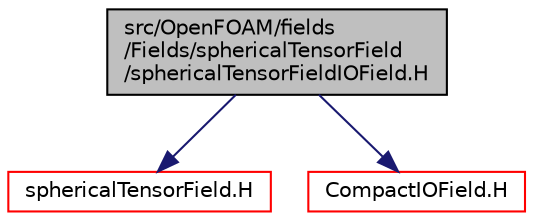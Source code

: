 digraph "src/OpenFOAM/fields/Fields/sphericalTensorField/sphericalTensorFieldIOField.H"
{
  bgcolor="transparent";
  edge [fontname="Helvetica",fontsize="10",labelfontname="Helvetica",labelfontsize="10"];
  node [fontname="Helvetica",fontsize="10",shape=record];
  Node0 [label="src/OpenFOAM/fields\l/Fields/sphericalTensorField\l/sphericalTensorFieldIOField.H",height=0.2,width=0.4,color="black", fillcolor="grey75", style="filled", fontcolor="black"];
  Node0 -> Node1 [color="midnightblue",fontsize="10",style="solid",fontname="Helvetica"];
  Node1 [label="sphericalTensorField.H",height=0.2,width=0.4,color="red",URL="$a10388.html"];
  Node0 -> Node102 [color="midnightblue",fontsize="10",style="solid",fontname="Helvetica"];
  Node102 [label="CompactIOField.H",height=0.2,width=0.4,color="red",URL="$a09737.html"];
}
